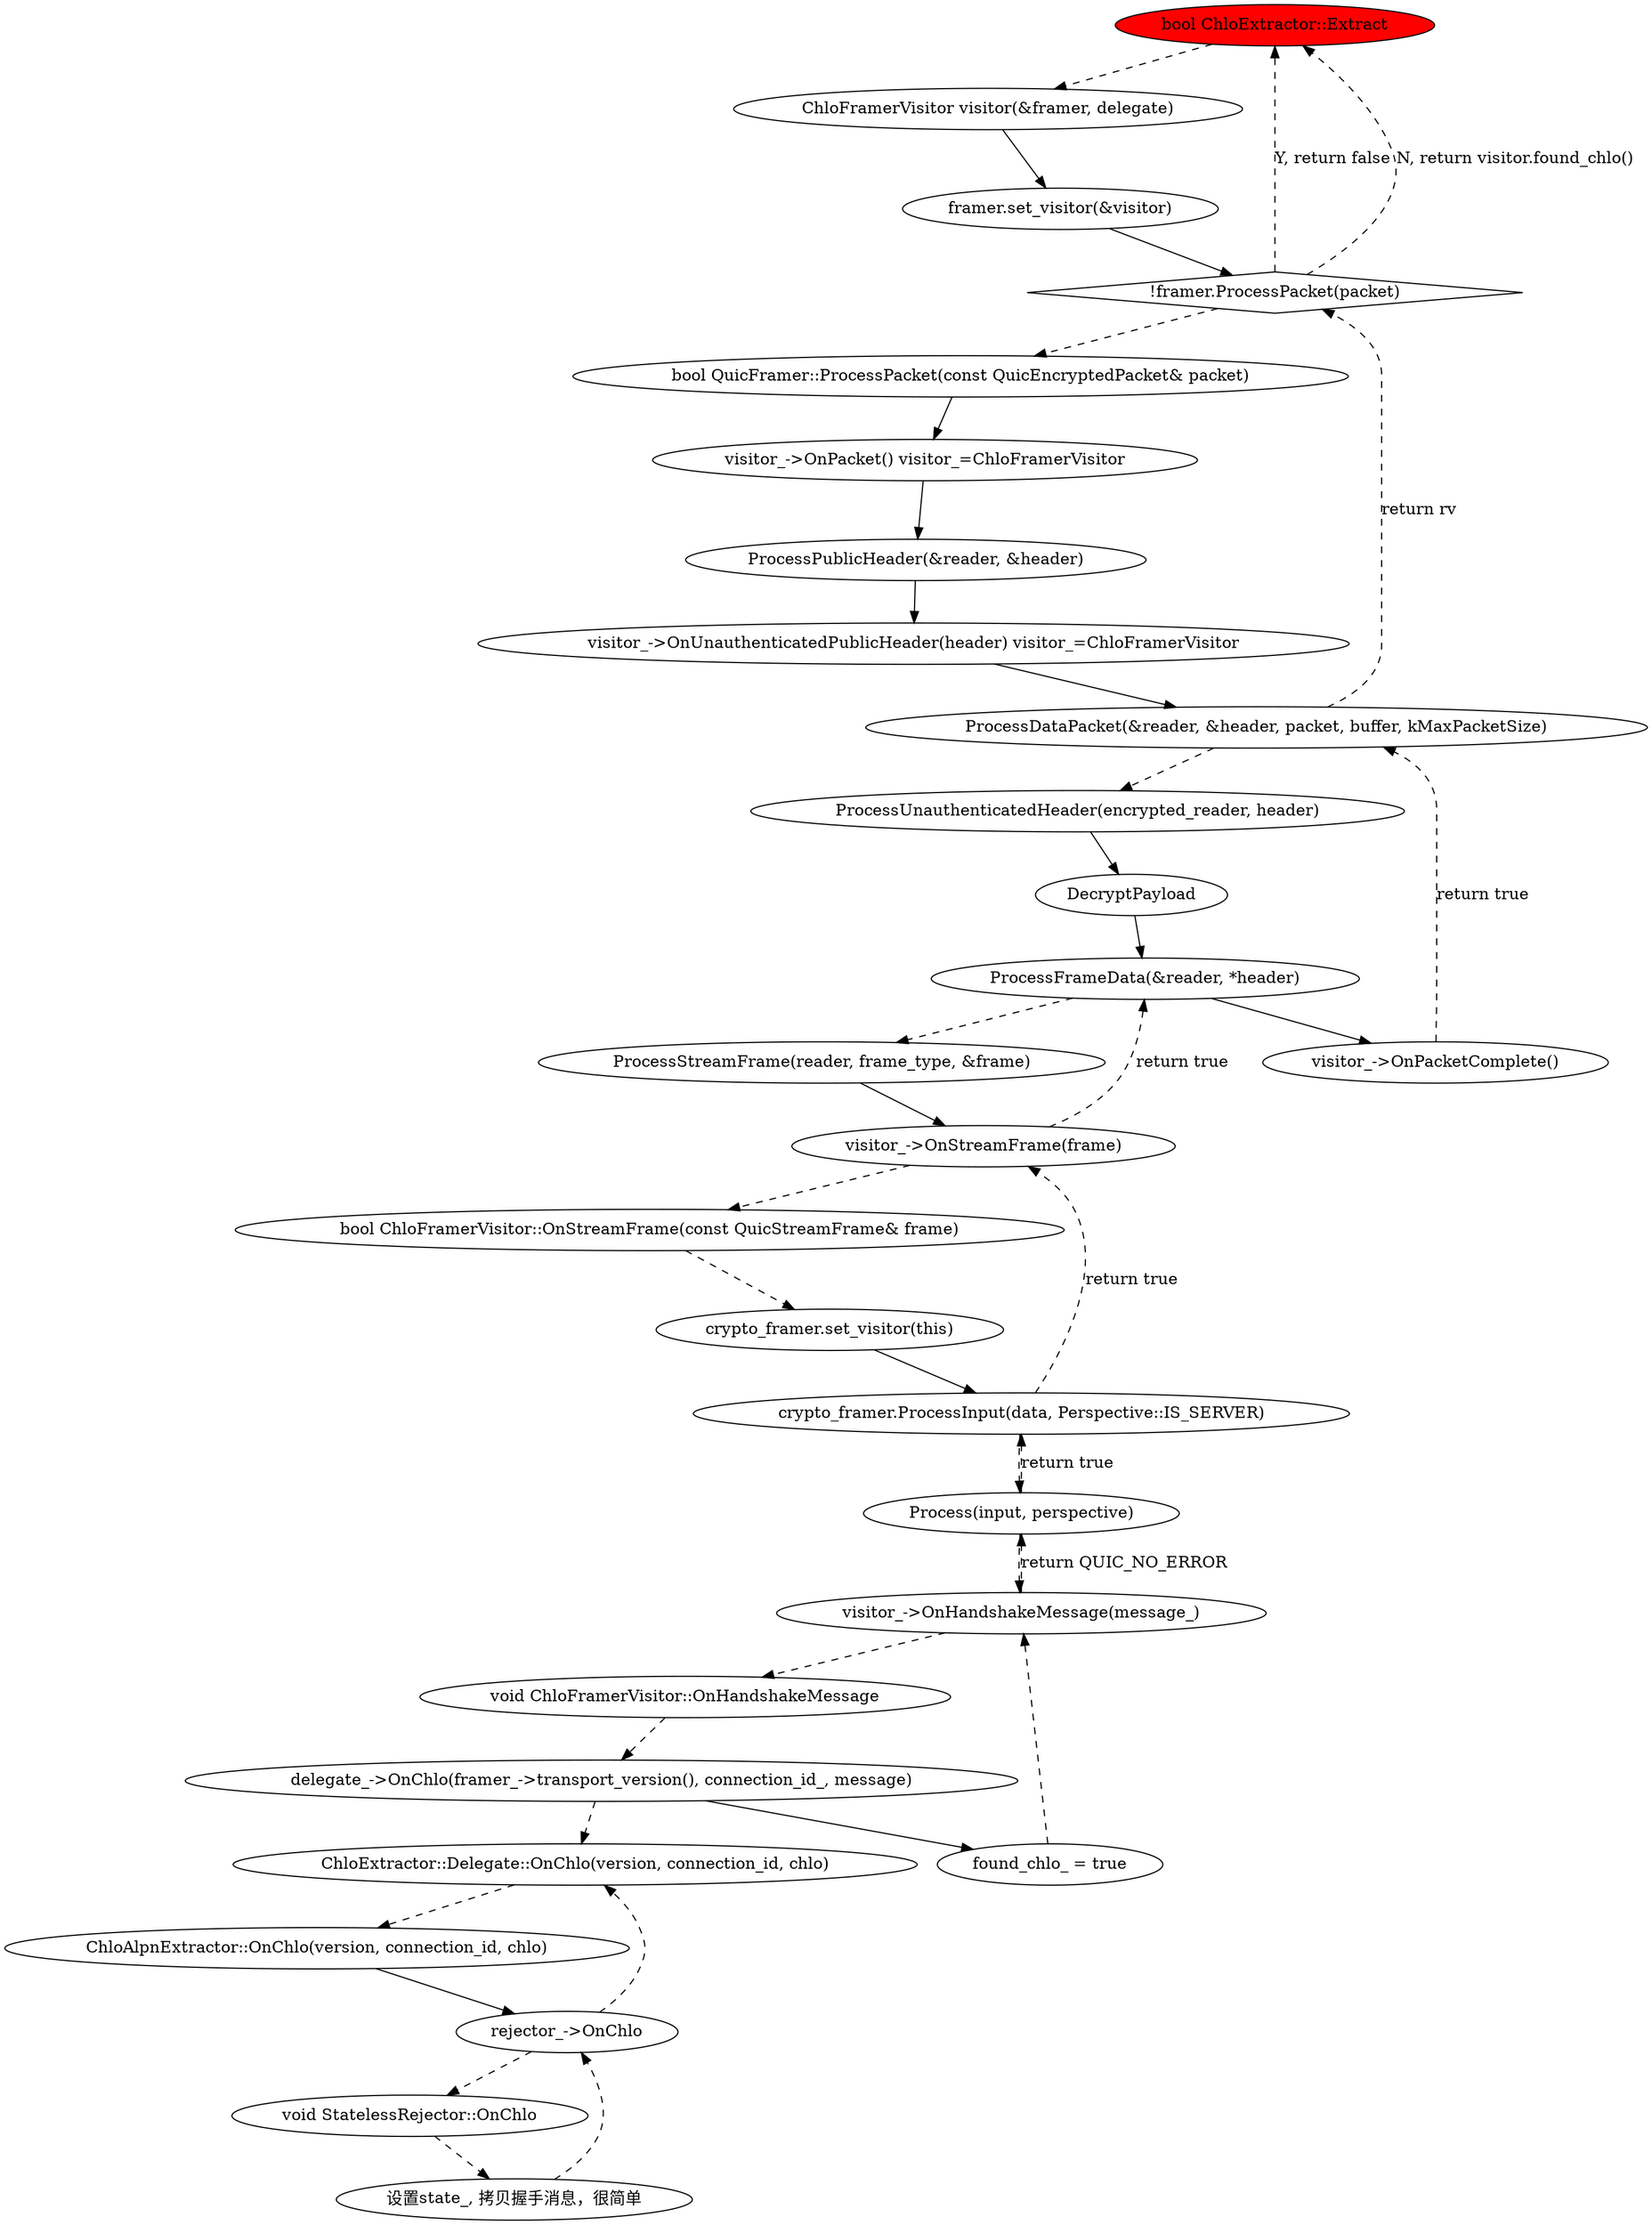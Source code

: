 digraph {
    "bool ChloExtractor::Extract"[style=filled, fillcolor=red];
    "!framer.ProcessPacket(packet)"[shape=diamond];

    "bool ChloExtractor::Extract"->"ChloFramerVisitor visitor(&framer, delegate)"[style=dashed];
    "ChloFramerVisitor visitor(&framer, delegate)"->"framer.set_visitor(&visitor)";
    "framer.set_visitor(&visitor)"->"!framer.ProcessPacket(packet)";
    "!framer.ProcessPacket(packet)"->"bool ChloExtractor::Extract"[label="Y, return false", style=dashed];
    "!framer.ProcessPacket(packet)"->"bool ChloExtractor::Extract"[label="N, return visitor.found_chlo()", style=dashed];

    "!framer.ProcessPacket(packet)"->"bool QuicFramer::ProcessPacket(const QuicEncryptedPacket& packet)"[style=dashed];
    "bool QuicFramer::ProcessPacket(const QuicEncryptedPacket& packet)"->"visitor_->OnPacket() visitor_=ChloFramerVisitor";
    "visitor_->OnPacket() visitor_=ChloFramerVisitor"->"ProcessPublicHeader(&reader, &header)";
    "ProcessPublicHeader(&reader, &header)"->"visitor_->OnUnauthenticatedPublicHeader(header) visitor_=ChloFramerVisitor";
    "visitor_->OnUnauthenticatedPublicHeader(header) visitor_=ChloFramerVisitor"->"ProcessDataPacket(&reader, &header, packet, buffer, kMaxPacketSize)";
    "ProcessDataPacket(&reader, &header, packet, buffer, kMaxPacketSize)"->"!framer.ProcessPacket(packet)"[label="return rv", style=dashed];
    
    "ProcessDataPacket(&reader, &header, packet, buffer, kMaxPacketSize)"->"ProcessUnauthenticatedHeader(encrypted_reader, header)"[style=dashed];
    "ProcessUnauthenticatedHeader(encrypted_reader, header)"->"DecryptPayload";
    "DecryptPayload"->"ProcessFrameData(&reader, *header)";
    "ProcessFrameData(&reader, *header)"->"visitor_->OnPacketComplete()";
    "visitor_->OnPacketComplete()"->"ProcessDataPacket(&reader, &header, packet, buffer, kMaxPacketSize)"[label="return true", style=dashed];

    "ProcessFrameData(&reader, *header)"->"ProcessStreamFrame(reader, frame_type, &frame)"[style=dashed];
    "ProcessStreamFrame(reader, frame_type, &frame)"->"visitor_->OnStreamFrame(frame)";
    "visitor_->OnStreamFrame(frame)"->"ProcessFrameData(&reader, *header)"[label="return true", style=dashed];

    "visitor_->OnStreamFrame(frame)"->"bool ChloFramerVisitor::OnStreamFrame(const QuicStreamFrame& frame)"[style=dashed];
    "bool ChloFramerVisitor::OnStreamFrame(const QuicStreamFrame& frame)"->"crypto_framer.set_visitor(this)"[style=dashed];
    "crypto_framer.set_visitor(this)"->"crypto_framer.ProcessInput(data, Perspective::IS_SERVER)";
    "crypto_framer.ProcessInput(data, Perspective::IS_SERVER)"->"visitor_->OnStreamFrame(frame)"[label="return true", style=dashed];
    "crypto_framer.ProcessInput(data, Perspective::IS_SERVER)"->"Process(input, perspective)"[style=dashed];
    "Process(input, perspective)"->"crypto_framer.ProcessInput(data, Perspective::IS_SERVER)"[style=dashed, label="return true"];
    "Process(input, perspective)"->"visitor_->OnHandshakeMessage(message_)"[style=dashed];
    "visitor_->OnHandshakeMessage(message_)"->"Process(input, perspective)"[style=dashed, label="return QUIC_NO_ERROR"];

    "visitor_->OnHandshakeMessage(message_)"->"void ChloFramerVisitor::OnHandshakeMessage"[style=dashed];
    "void ChloFramerVisitor::OnHandshakeMessage"->"delegate_->OnChlo(framer_->transport_version(), connection_id_, message)"[style=dashed];
    "delegate_->OnChlo(framer_->transport_version(), connection_id_, message)"->"found_chlo_ = true";
    "found_chlo_ = true"->"visitor_->OnHandshakeMessage(message_)"[style=dashed];

    "delegate_->OnChlo(framer_->transport_version(), connection_id_, message)"->"ChloExtractor::Delegate::OnChlo(version, connection_id, chlo)"[style=dashed];
    "ChloExtractor::Delegate::OnChlo(version, connection_id, chlo)"->"ChloAlpnExtractor::OnChlo(version, connection_id, chlo)"[style=dashed];
    "ChloAlpnExtractor::OnChlo(version, connection_id, chlo)"->"rejector_->OnChlo";
    "rejector_->OnChlo"->"ChloExtractor::Delegate::OnChlo(version, connection_id, chlo)"[style=dashed];

    "rejector_->OnChlo"->"void StatelessRejector::OnChlo"[style=dashed];
    "void StatelessRejector::OnChlo"->"设置state_, 拷贝握手消息，很简单"[style=dashed];
    "设置state_, 拷贝握手消息，很简单"->"rejector_->OnChlo"[style=dashed];
}
